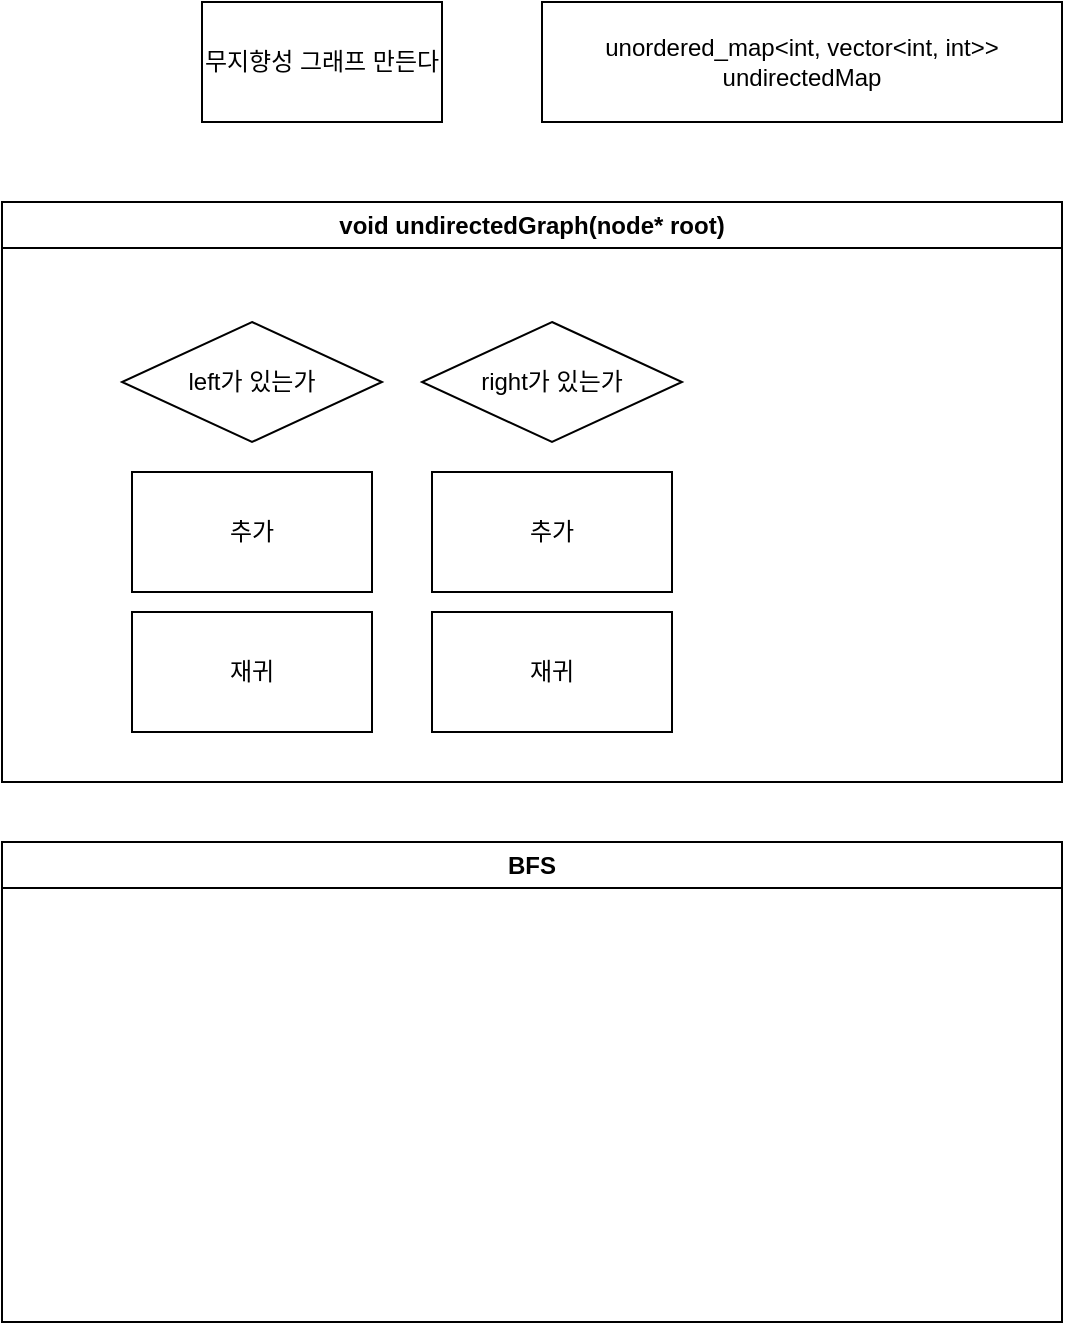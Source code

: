 <mxfile version="22.1.16" type="device">
  <diagram name="페이지-1" id="96VOeiWtpYdI5saOxTuG">
    <mxGraphModel dx="1038" dy="541" grid="1" gridSize="10" guides="1" tooltips="1" connect="1" arrows="1" fold="1" page="1" pageScale="1" pageWidth="827" pageHeight="1169" math="0" shadow="0">
      <root>
        <mxCell id="0" />
        <mxCell id="1" parent="0" />
        <mxCell id="sJWD7VFmfQO-kQAa0m2E-11" value="무지향성 그래프 만든다" style="rounded=0;whiteSpace=wrap;html=1;" vertex="1" parent="1">
          <mxGeometry x="170" y="220" width="120" height="60" as="geometry" />
        </mxCell>
        <mxCell id="sJWD7VFmfQO-kQAa0m2E-13" value="void undirectedGraph(node* root)" style="swimlane;whiteSpace=wrap;html=1;" vertex="1" parent="1">
          <mxGeometry x="70" y="320" width="530" height="290" as="geometry" />
        </mxCell>
        <mxCell id="sJWD7VFmfQO-kQAa0m2E-15" value="left가 있는가" style="rhombus;whiteSpace=wrap;html=1;" vertex="1" parent="sJWD7VFmfQO-kQAa0m2E-13">
          <mxGeometry x="60" y="60" width="130" height="60" as="geometry" />
        </mxCell>
        <mxCell id="sJWD7VFmfQO-kQAa0m2E-16" value="right가 있는가" style="rhombus;whiteSpace=wrap;html=1;" vertex="1" parent="sJWD7VFmfQO-kQAa0m2E-13">
          <mxGeometry x="210" y="60" width="130" height="60" as="geometry" />
        </mxCell>
        <mxCell id="sJWD7VFmfQO-kQAa0m2E-17" value="추가" style="rounded=0;whiteSpace=wrap;html=1;" vertex="1" parent="sJWD7VFmfQO-kQAa0m2E-13">
          <mxGeometry x="65" y="135" width="120" height="60" as="geometry" />
        </mxCell>
        <mxCell id="sJWD7VFmfQO-kQAa0m2E-20" value="재귀" style="rounded=0;whiteSpace=wrap;html=1;" vertex="1" parent="sJWD7VFmfQO-kQAa0m2E-13">
          <mxGeometry x="65" y="205" width="120" height="60" as="geometry" />
        </mxCell>
        <mxCell id="sJWD7VFmfQO-kQAa0m2E-21" value="추가" style="rounded=0;whiteSpace=wrap;html=1;" vertex="1" parent="sJWD7VFmfQO-kQAa0m2E-13">
          <mxGeometry x="215" y="135" width="120" height="60" as="geometry" />
        </mxCell>
        <mxCell id="sJWD7VFmfQO-kQAa0m2E-22" value="재귀" style="rounded=0;whiteSpace=wrap;html=1;" vertex="1" parent="sJWD7VFmfQO-kQAa0m2E-13">
          <mxGeometry x="215" y="205" width="120" height="60" as="geometry" />
        </mxCell>
        <mxCell id="sJWD7VFmfQO-kQAa0m2E-14" value="unordered_map&amp;lt;int, vector&amp;lt;int, int&amp;gt;&amp;gt; undirectedMap" style="rounded=0;whiteSpace=wrap;html=1;" vertex="1" parent="1">
          <mxGeometry x="340" y="220" width="260" height="60" as="geometry" />
        </mxCell>
        <mxCell id="sJWD7VFmfQO-kQAa0m2E-23" value="BFS" style="swimlane;whiteSpace=wrap;html=1;strokeColor=default;align=center;verticalAlign=middle;fontFamily=Helvetica;fontSize=12;fontColor=default;fillColor=default;" vertex="1" parent="1">
          <mxGeometry x="70" y="640" width="530" height="240" as="geometry" />
        </mxCell>
      </root>
    </mxGraphModel>
  </diagram>
</mxfile>
